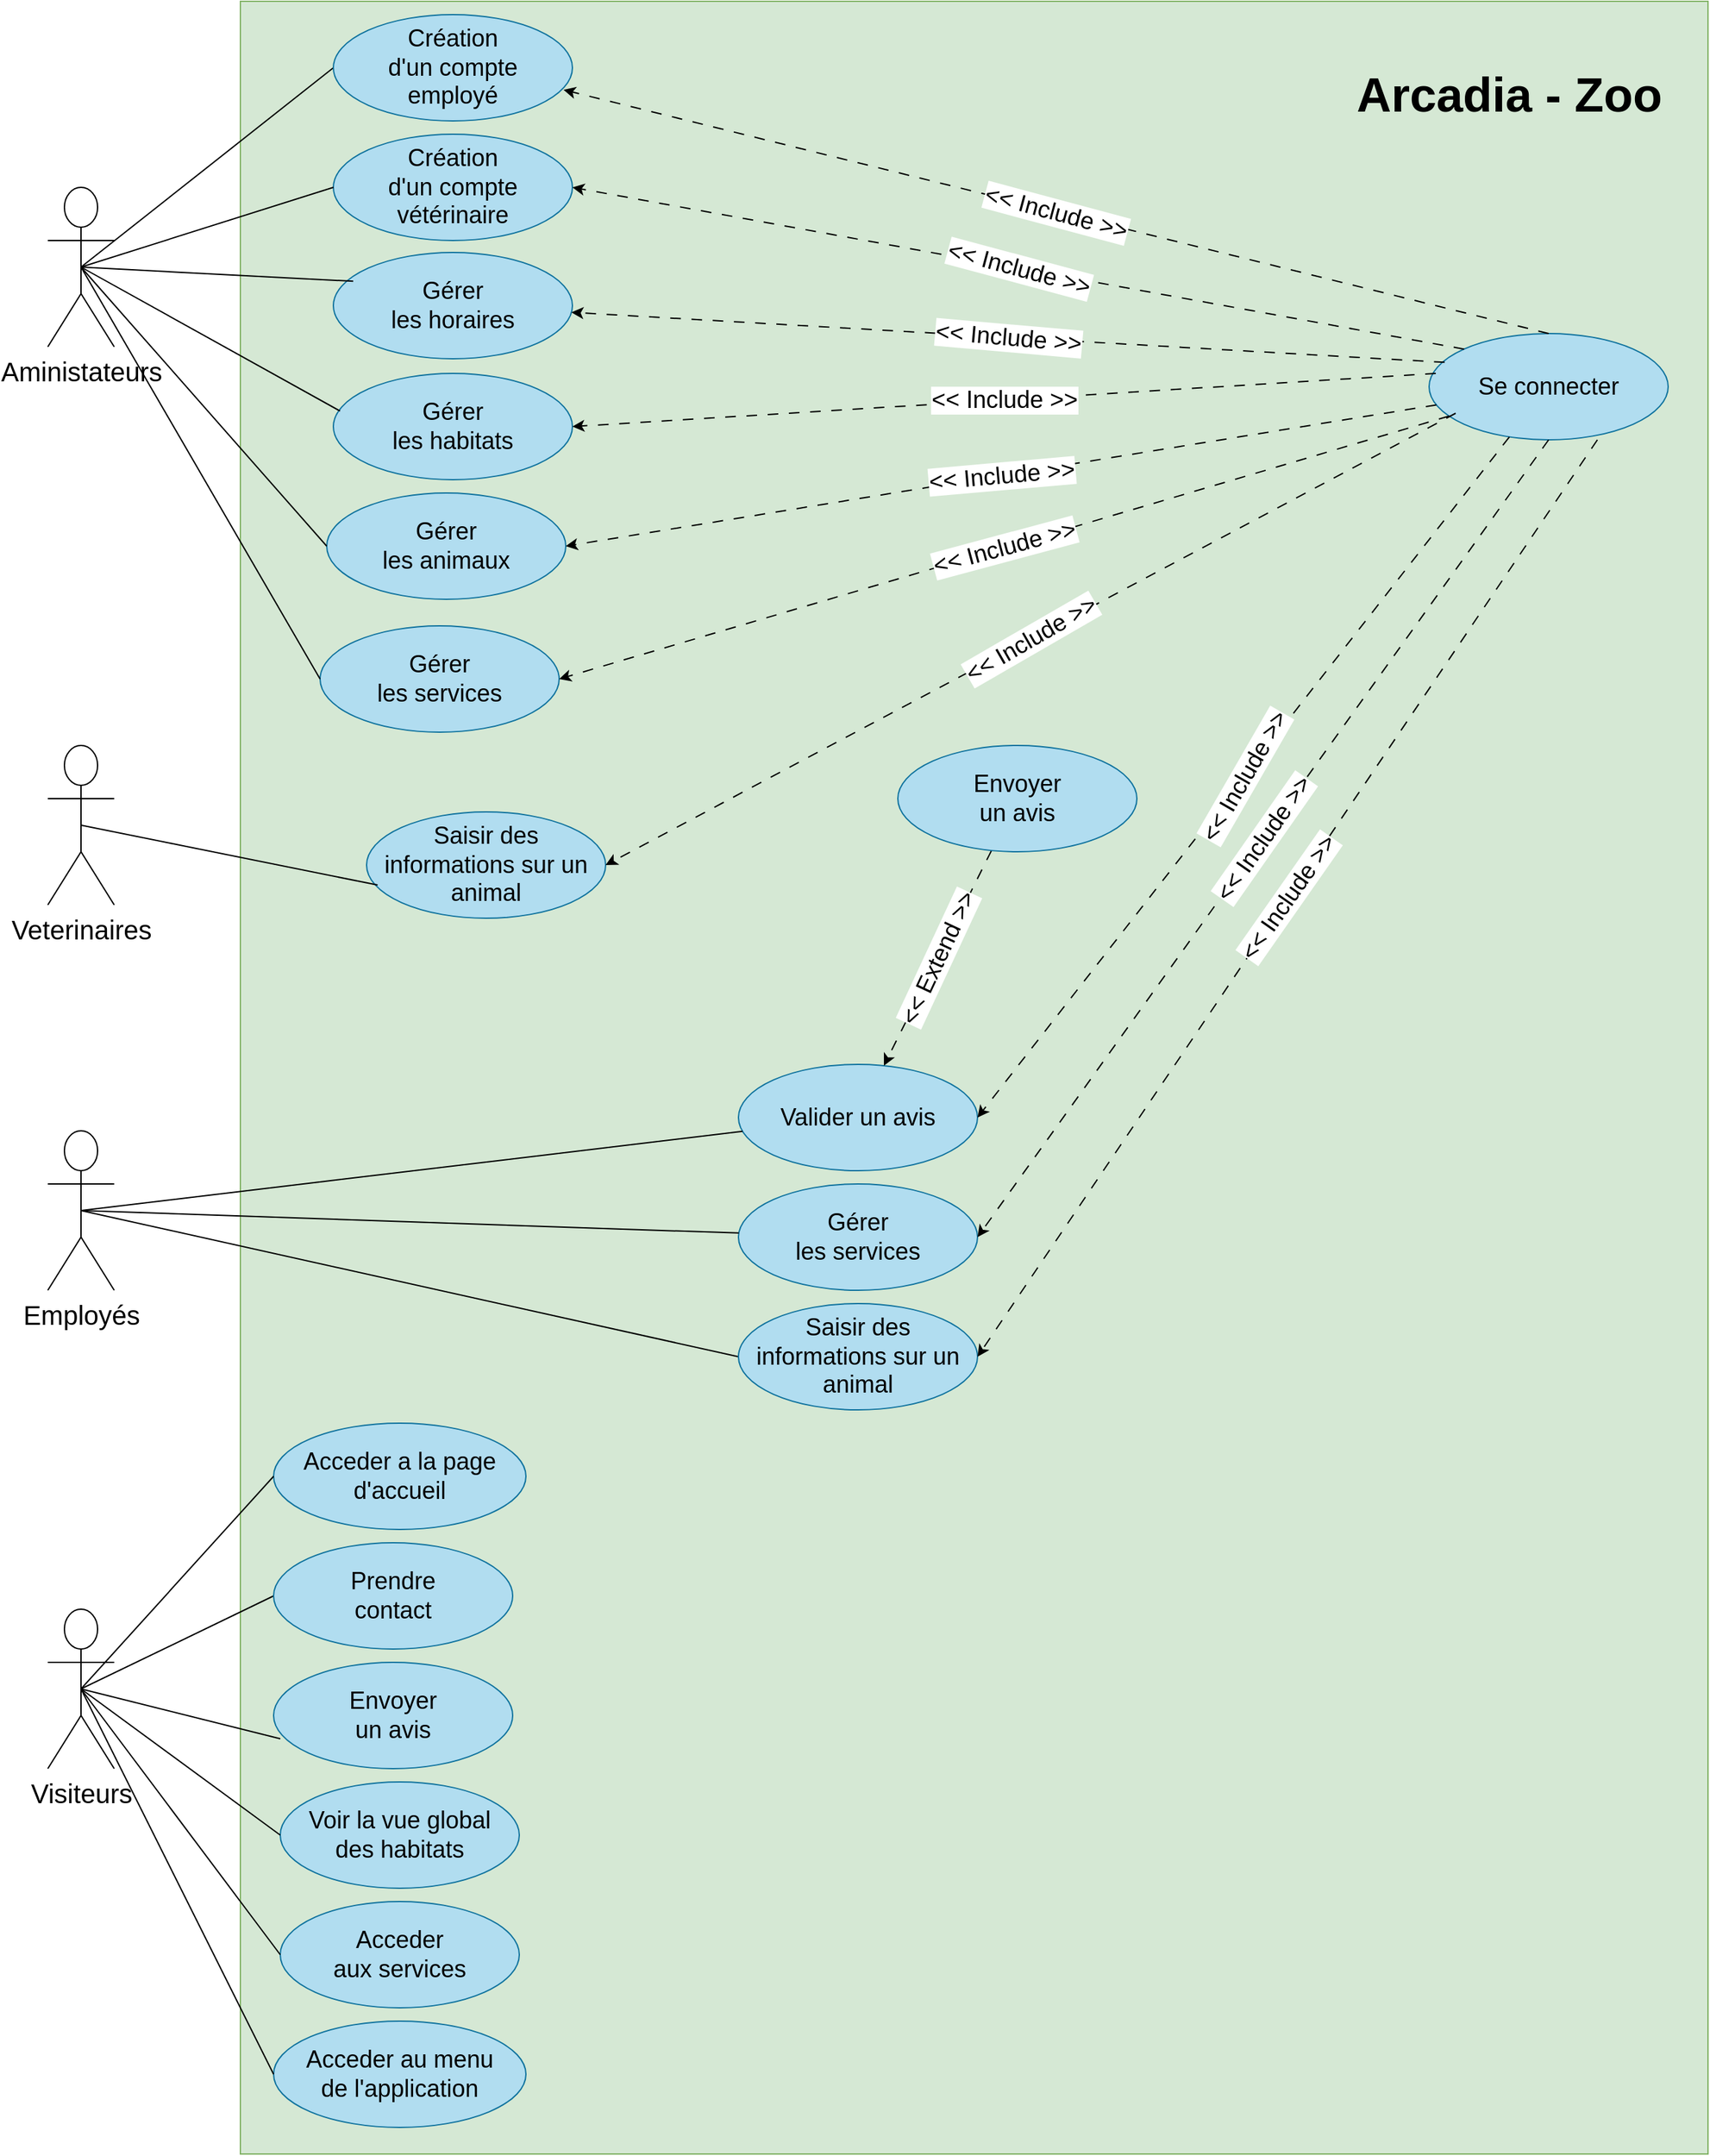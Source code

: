 <mxfile version="24.0.7" type="github">
  <diagram name="Page-1" id="oCPFAEqfmWYbWS78uVZk">
    <mxGraphModel dx="3187" dy="1747" grid="1" gridSize="10" guides="1" tooltips="1" connect="1" arrows="1" fold="1" page="1" pageScale="1" pageWidth="827" pageHeight="1169" math="0" shadow="0">
      <root>
        <mxCell id="0" />
        <mxCell id="1" parent="0" />
        <mxCell id="mDXhd0gq17yFUPMk-IOI-1" value="" style="rounded=0;whiteSpace=wrap;html=1;fillColor=#d5e8d4;strokeColor=#82b366;shadow=0;glass=0;" parent="1" vertex="1">
          <mxGeometry x="325" width="1105" height="1620" as="geometry" />
        </mxCell>
        <mxCell id="mDXhd0gq17yFUPMk-IOI-7" value="&lt;font style=&quot;font-size: 20px;&quot;&gt;Employés&lt;/font&gt;" style="shape=umlActor;verticalLabelPosition=bottom;verticalAlign=top;html=1;outlineConnect=0;" parent="1" vertex="1">
          <mxGeometry x="180" y="850" width="50" height="120" as="geometry" />
        </mxCell>
        <mxCell id="mDXhd0gq17yFUPMk-IOI-9" value="&lt;font style=&quot;font-size: 20px;&quot;&gt;Aministateurs&lt;/font&gt;" style="shape=umlActor;verticalLabelPosition=bottom;verticalAlign=top;html=1;outlineConnect=0;" parent="1" vertex="1">
          <mxGeometry x="180" y="140" width="50" height="120" as="geometry" />
        </mxCell>
        <mxCell id="mDXhd0gq17yFUPMk-IOI-10" value="&lt;font style=&quot;font-size: 20px;&quot;&gt;Visiteurs&lt;/font&gt;" style="shape=umlActor;verticalLabelPosition=bottom;verticalAlign=top;html=1;outlineConnect=0;" parent="1" vertex="1">
          <mxGeometry x="180" y="1210" width="50" height="120" as="geometry" />
        </mxCell>
        <mxCell id="mDXhd0gq17yFUPMk-IOI-13" value="&lt;font style=&quot;font-size: 36px;&quot;&gt;Arcadia - Zoo&lt;/font&gt;" style="text;strokeColor=none;fillColor=none;html=1;fontSize=24;fontStyle=1;verticalAlign=middle;align=center;rounded=0;" parent="1" vertex="1">
          <mxGeometry x="1170" y="40" width="220" height="60" as="geometry" />
        </mxCell>
        <mxCell id="mDXhd0gq17yFUPMk-IOI-19" value="&lt;font style=&quot;font-size: 18px;&quot;&gt;Acceder au menu&lt;/font&gt;&lt;div&gt;&lt;font style=&quot;font-size: 18px;&quot;&gt;de l&#39;application&lt;/font&gt;&lt;/div&gt;" style="ellipse;whiteSpace=wrap;html=1;fillColor=#b1ddf0;strokeColor=#10739e;" parent="1" vertex="1">
          <mxGeometry x="350" y="1520" width="190" height="80" as="geometry" />
        </mxCell>
        <mxCell id="mDXhd0gq17yFUPMk-IOI-25" value="&lt;font style=&quot;font-size: 20px;&quot;&gt;Veterinaires&lt;/font&gt;" style="shape=umlActor;verticalLabelPosition=bottom;verticalAlign=top;html=1;outlineConnect=0;" parent="1" vertex="1">
          <mxGeometry x="180" y="560" width="50" height="120" as="geometry" />
        </mxCell>
        <mxCell id="mDXhd0gq17yFUPMk-IOI-26" value="&lt;font style=&quot;font-size: 18px;&quot;&gt;Se connecter&lt;/font&gt;" style="ellipse;whiteSpace=wrap;html=1;fillColor=#b1ddf0;strokeColor=#10739e;" parent="1" vertex="1">
          <mxGeometry x="1220" y="250" width="180" height="80" as="geometry" />
        </mxCell>
        <mxCell id="mDXhd0gq17yFUPMk-IOI-27" value="&lt;font style=&quot;font-size: 18px;&quot;&gt;Voir la vue global&lt;/font&gt;&lt;div&gt;&lt;font style=&quot;font-size: 18px;&quot;&gt;des habitats&lt;/font&gt;&lt;/div&gt;" style="ellipse;whiteSpace=wrap;html=1;fillColor=#b1ddf0;strokeColor=#10739e;" parent="1" vertex="1">
          <mxGeometry x="355" y="1340" width="180" height="80" as="geometry" />
        </mxCell>
        <mxCell id="mDXhd0gq17yFUPMk-IOI-28" value="&lt;font style=&quot;font-size: 18px;&quot;&gt;Acceder&lt;/font&gt;&lt;div&gt;&lt;font style=&quot;font-size: 18px;&quot;&gt;aux services&lt;/font&gt;&lt;/div&gt;" style="ellipse;whiteSpace=wrap;html=1;fillColor=#b1ddf0;strokeColor=#10739e;" parent="1" vertex="1">
          <mxGeometry x="355" y="1430" width="180" height="80" as="geometry" />
        </mxCell>
        <mxCell id="mDXhd0gq17yFUPMk-IOI-29" value="&lt;font style=&quot;font-size: 18px;&quot;&gt;Acceder a la page d&#39;accueil&lt;/font&gt;" style="ellipse;whiteSpace=wrap;html=1;fillColor=#b1ddf0;strokeColor=#10739e;" parent="1" vertex="1">
          <mxGeometry x="350" y="1070" width="190" height="80" as="geometry" />
        </mxCell>
        <mxCell id="mDXhd0gq17yFUPMk-IOI-31" value="" style="endArrow=none;html=1;rounded=0;exitX=0;exitY=0.5;exitDx=0;exitDy=0;entryX=0.5;entryY=0.5;entryDx=0;entryDy=0;entryPerimeter=0;" parent="1" source="mDXhd0gq17yFUPMk-IOI-19" target="mDXhd0gq17yFUPMk-IOI-10" edge="1">
          <mxGeometry width="50" height="50" relative="1" as="geometry">
            <mxPoint x="360" y="500" as="sourcePoint" />
            <mxPoint x="730" y="530" as="targetPoint" />
          </mxGeometry>
        </mxCell>
        <mxCell id="mDXhd0gq17yFUPMk-IOI-32" value="" style="endArrow=none;html=1;rounded=0;exitX=0;exitY=0.5;exitDx=0;exitDy=0;entryX=0.5;entryY=0.5;entryDx=0;entryDy=0;entryPerimeter=0;" parent="1" source="mDXhd0gq17yFUPMk-IOI-29" target="mDXhd0gq17yFUPMk-IOI-10" edge="1">
          <mxGeometry width="50" height="50" relative="1" as="geometry">
            <mxPoint x="638" y="789" as="sourcePoint" />
            <mxPoint x="740" y="565" as="targetPoint" />
          </mxGeometry>
        </mxCell>
        <mxCell id="mDXhd0gq17yFUPMk-IOI-34" value="" style="endArrow=none;html=1;rounded=0;exitX=0;exitY=0.5;exitDx=0;exitDy=0;entryX=0.5;entryY=0.5;entryDx=0;entryDy=0;entryPerimeter=0;" parent="1" source="mDXhd0gq17yFUPMk-IOI-38" target="mDXhd0gq17yFUPMk-IOI-10" edge="1">
          <mxGeometry width="50" height="50" relative="1" as="geometry">
            <mxPoint x="470" y="519" as="sourcePoint" />
            <mxPoint x="562" y="280" as="targetPoint" />
          </mxGeometry>
        </mxCell>
        <mxCell id="mDXhd0gq17yFUPMk-IOI-35" value="" style="endArrow=none;html=1;rounded=0;exitX=0;exitY=0.5;exitDx=0;exitDy=0;entryX=0.5;entryY=0.5;entryDx=0;entryDy=0;entryPerimeter=0;" parent="1" source="mDXhd0gq17yFUPMk-IOI-27" target="mDXhd0gq17yFUPMk-IOI-10" edge="1">
          <mxGeometry width="50" height="50" relative="1" as="geometry">
            <mxPoint x="460" y="383" as="sourcePoint" />
            <mxPoint x="576" y="250" as="targetPoint" />
          </mxGeometry>
        </mxCell>
        <mxCell id="mDXhd0gq17yFUPMk-IOI-39" value="&lt;font style=&quot;font-size: 18px;&quot;&gt;Envoyer&lt;/font&gt;&lt;div&gt;&lt;font style=&quot;font-size: 18px;&quot;&gt;un avis&lt;/font&gt;&lt;/div&gt;" style="ellipse;whiteSpace=wrap;html=1;fillColor=#b1ddf0;strokeColor=#10739e;" parent="1" vertex="1">
          <mxGeometry x="350" y="1250" width="180" height="80" as="geometry" />
        </mxCell>
        <mxCell id="mDXhd0gq17yFUPMk-IOI-40" value="" style="endArrow=none;html=1;rounded=0;exitX=0.028;exitY=0.719;exitDx=0;exitDy=0;exitPerimeter=0;entryX=0.5;entryY=0.5;entryDx=0;entryDy=0;entryPerimeter=0;" parent="1" source="mDXhd0gq17yFUPMk-IOI-39" target="mDXhd0gq17yFUPMk-IOI-10" edge="1">
          <mxGeometry width="50" height="50" relative="1" as="geometry">
            <mxPoint x="510" y="383" as="sourcePoint" />
            <mxPoint x="626" y="250" as="targetPoint" />
          </mxGeometry>
        </mxCell>
        <mxCell id="mDXhd0gq17yFUPMk-IOI-55" value="&lt;font style=&quot;font-size: 18px;&quot;&gt;Saisir des informations sur un animal&lt;/font&gt;" style="ellipse;whiteSpace=wrap;html=1;fillColor=#b1ddf0;strokeColor=#10739e;" parent="1" vertex="1">
          <mxGeometry x="420" y="610" width="180" height="80" as="geometry" />
        </mxCell>
        <mxCell id="mDXhd0gq17yFUPMk-IOI-59" value="" style="endArrow=classic;html=1;rounded=0;entryX=1;entryY=0.5;entryDx=0;entryDy=0;endFill=1;dashed=1;dashPattern=8 8;" parent="1" target="mDXhd0gq17yFUPMk-IOI-55" edge="1">
          <mxGeometry relative="1" as="geometry">
            <mxPoint x="1240" y="310" as="sourcePoint" />
            <mxPoint x="827.0" y="598.56" as="targetPoint" />
          </mxGeometry>
        </mxCell>
        <mxCell id="mDXhd0gq17yFUPMk-IOI-60" value="&lt;font style=&quot;font-size: 18px;&quot;&gt;&amp;lt;&amp;lt; Include &amp;gt;&amp;gt;&lt;/font&gt;" style="edgeLabel;resizable=0;html=1;;align=center;verticalAlign=middle;rotation=-30;" parent="mDXhd0gq17yFUPMk-IOI-59" connectable="0" vertex="1">
          <mxGeometry relative="1" as="geometry" />
        </mxCell>
        <mxCell id="mDXhd0gq17yFUPMk-IOI-61" value="" style="endArrow=none;html=1;rounded=0;exitX=0.5;exitY=0.5;exitDx=0;exitDy=0;entryX=0;entryY=0.5;entryDx=0;entryDy=0;exitPerimeter=0;" parent="1" source="mDXhd0gq17yFUPMk-IOI-9" target="eVSdmiCTxwM3tjhRDRQT-4" edge="1">
          <mxGeometry width="50" height="50" relative="1" as="geometry">
            <mxPoint x="1190" y="325" as="sourcePoint" />
            <mxPoint x="380" y="200" as="targetPoint" />
          </mxGeometry>
        </mxCell>
        <mxCell id="mDXhd0gq17yFUPMk-IOI-62" value="" style="endArrow=none;html=1;rounded=0;exitX=0.5;exitY=0.5;exitDx=0;exitDy=0;entryX=0.046;entryY=0.688;entryDx=0;entryDy=0;exitPerimeter=0;entryPerimeter=0;" parent="1" source="mDXhd0gq17yFUPMk-IOI-25" target="mDXhd0gq17yFUPMk-IOI-55" edge="1">
          <mxGeometry width="50" height="50" relative="1" as="geometry">
            <mxPoint x="840" y="1000" as="sourcePoint" />
            <mxPoint x="390" y="460" as="targetPoint" />
          </mxGeometry>
        </mxCell>
        <mxCell id="mDXhd0gq17yFUPMk-IOI-63" value="" style="endArrow=none;html=1;rounded=0;exitX=0.5;exitY=0.5;exitDx=0;exitDy=0;entryX=0;entryY=0.5;entryDx=0;entryDy=0;exitPerimeter=0;" parent="1" source="mDXhd0gq17yFUPMk-IOI-7" target="eVSdmiCTxwM3tjhRDRQT-22" edge="1">
          <mxGeometry width="50" height="50" relative="1" as="geometry">
            <mxPoint x="1300" y="270" as="sourcePoint" />
            <mxPoint x="390" y="800" as="targetPoint" />
          </mxGeometry>
        </mxCell>
        <mxCell id="mDXhd0gq17yFUPMk-IOI-38" value="&lt;font style=&quot;font-size: 18px;&quot;&gt;Prendre&lt;/font&gt;&lt;div&gt;&lt;font style=&quot;font-size: 18px;&quot;&gt;c&lt;/font&gt;&lt;span style=&quot;font-size: 18px; background-color: initial;&quot;&gt;ontact&lt;/span&gt;&lt;/div&gt;" style="ellipse;whiteSpace=wrap;html=1;fillColor=#b1ddf0;strokeColor=#10739e;" parent="1" vertex="1">
          <mxGeometry x="350" y="1160" width="180" height="80" as="geometry" />
        </mxCell>
        <mxCell id="eVSdmiCTxwM3tjhRDRQT-2" value="&lt;font style=&quot;font-size: 18px;&quot;&gt;Valider un avis&lt;/font&gt;" style="ellipse;whiteSpace=wrap;html=1;fillColor=#b1ddf0;strokeColor=#10739e;" vertex="1" parent="1">
          <mxGeometry x="700" y="800" width="180" height="80" as="geometry" />
        </mxCell>
        <mxCell id="eVSdmiCTxwM3tjhRDRQT-3" value="&lt;span style=&quot;font-size: 18px;&quot;&gt;Gérer&lt;/span&gt;&lt;br&gt;&lt;div&gt;&lt;font style=&quot;font-size: 18px;&quot;&gt;les horaires&lt;/font&gt;&lt;/div&gt;" style="ellipse;whiteSpace=wrap;html=1;fillColor=#b1ddf0;strokeColor=#10739e;" vertex="1" parent="1">
          <mxGeometry x="395" y="189" width="180" height="80" as="geometry" />
        </mxCell>
        <mxCell id="eVSdmiCTxwM3tjhRDRQT-4" value="&lt;font style=&quot;font-size: 18px;&quot;&gt;Création&lt;/font&gt;&lt;div&gt;&lt;font style=&quot;font-size: 18px;&quot;&gt;d&#39;un compte&lt;/font&gt;&lt;/div&gt;&lt;div&gt;&lt;font style=&quot;font-size: 18px;&quot;&gt;employé&lt;/font&gt;&lt;/div&gt;" style="ellipse;whiteSpace=wrap;html=1;fillColor=#b1ddf0;strokeColor=#10739e;" vertex="1" parent="1">
          <mxGeometry x="395" y="10" width="180" height="80" as="geometry" />
        </mxCell>
        <mxCell id="eVSdmiCTxwM3tjhRDRQT-6" value="" style="endArrow=none;html=1;rounded=0;exitX=0;exitY=0.5;exitDx=0;exitDy=0;entryX=0.5;entryY=0.5;entryDx=0;entryDy=0;entryPerimeter=0;" edge="1" parent="1" source="mDXhd0gq17yFUPMk-IOI-28" target="mDXhd0gq17yFUPMk-IOI-10">
          <mxGeometry width="50" height="50" relative="1" as="geometry">
            <mxPoint x="582.5" y="1780" as="sourcePoint" />
            <mxPoint x="377.5" y="1410" as="targetPoint" />
          </mxGeometry>
        </mxCell>
        <mxCell id="eVSdmiCTxwM3tjhRDRQT-9" value="&lt;font style=&quot;font-size: 18px;&quot;&gt;Création&lt;/font&gt;&lt;div&gt;&lt;font style=&quot;font-size: 18px;&quot;&gt;d&#39;un compte vétérinaire&lt;/font&gt;&lt;/div&gt;" style="ellipse;whiteSpace=wrap;html=1;fillColor=#b1ddf0;strokeColor=#10739e;" vertex="1" parent="1">
          <mxGeometry x="395" y="100" width="180" height="80" as="geometry" />
        </mxCell>
        <mxCell id="eVSdmiCTxwM3tjhRDRQT-13" value="" style="endArrow=classic;html=1;rounded=0;endFill=1;dashed=1;dashPattern=8 8;exitX=0.065;exitY=0.271;exitDx=0;exitDy=0;exitPerimeter=0;" edge="1" parent="1" source="mDXhd0gq17yFUPMk-IOI-26" target="eVSdmiCTxwM3tjhRDRQT-3">
          <mxGeometry relative="1" as="geometry">
            <mxPoint x="1120" y="530" as="sourcePoint" />
            <mxPoint x="840" y="530" as="targetPoint" />
          </mxGeometry>
        </mxCell>
        <mxCell id="eVSdmiCTxwM3tjhRDRQT-14" value="&lt;font style=&quot;font-size: 18px;&quot;&gt;&amp;lt;&amp;lt; Include &amp;gt;&amp;gt;&lt;/font&gt;" style="edgeLabel;resizable=0;html=1;;align=center;verticalAlign=middle;rotation=5;" connectable="0" vertex="1" parent="eVSdmiCTxwM3tjhRDRQT-13">
          <mxGeometry relative="1" as="geometry" />
        </mxCell>
        <mxCell id="eVSdmiCTxwM3tjhRDRQT-15" value="" style="endArrow=classic;html=1;rounded=0;endFill=1;dashed=1;dashPattern=8 8;exitX=0;exitY=0;exitDx=0;exitDy=0;entryX=1;entryY=0.5;entryDx=0;entryDy=0;" edge="1" parent="1" source="mDXhd0gq17yFUPMk-IOI-26" target="eVSdmiCTxwM3tjhRDRQT-9">
          <mxGeometry relative="1" as="geometry">
            <mxPoint x="1130" y="310" as="sourcePoint" />
            <mxPoint x="850" y="310" as="targetPoint" />
          </mxGeometry>
        </mxCell>
        <mxCell id="eVSdmiCTxwM3tjhRDRQT-16" value="&lt;font style=&quot;font-size: 18px;&quot;&gt;&amp;lt;&amp;lt; Include &amp;gt;&amp;gt;&lt;/font&gt;" style="edgeLabel;resizable=0;html=1;;align=center;verticalAlign=middle;rotation=15;" connectable="0" vertex="1" parent="eVSdmiCTxwM3tjhRDRQT-15">
          <mxGeometry relative="1" as="geometry" />
        </mxCell>
        <mxCell id="eVSdmiCTxwM3tjhRDRQT-17" value="" style="endArrow=classic;html=1;rounded=0;endFill=1;dashed=1;dashPattern=8 8;exitX=0.5;exitY=0;exitDx=0;exitDy=0;entryX=0.963;entryY=0.708;entryDx=0;entryDy=0;entryPerimeter=0;" edge="1" parent="1" source="mDXhd0gq17yFUPMk-IOI-26" target="eVSdmiCTxwM3tjhRDRQT-4">
          <mxGeometry relative="1" as="geometry">
            <mxPoint x="1200" y="150" as="sourcePoint" />
            <mxPoint x="920" y="150" as="targetPoint" />
          </mxGeometry>
        </mxCell>
        <mxCell id="eVSdmiCTxwM3tjhRDRQT-18" value="&lt;font style=&quot;font-size: 18px;&quot;&gt;&amp;lt;&amp;lt; Include &amp;gt;&amp;gt;&lt;/font&gt;" style="edgeLabel;resizable=0;html=1;;align=center;verticalAlign=middle;rotation=15;" connectable="0" vertex="1" parent="eVSdmiCTxwM3tjhRDRQT-17">
          <mxGeometry relative="1" as="geometry" />
        </mxCell>
        <mxCell id="eVSdmiCTxwM3tjhRDRQT-20" value="&lt;font style=&quot;font-size: 18px;&quot;&gt;Gérer&lt;/font&gt;&lt;div&gt;&lt;font style=&quot;font-size: 18px;&quot;&gt;les services&lt;/font&gt;&lt;/div&gt;" style="ellipse;whiteSpace=wrap;html=1;fillColor=#b1ddf0;strokeColor=#10739e;" vertex="1" parent="1">
          <mxGeometry x="700" y="890" width="180" height="80" as="geometry" />
        </mxCell>
        <mxCell id="eVSdmiCTxwM3tjhRDRQT-22" value="&lt;font style=&quot;font-size: 18px;&quot;&gt;Saisir des informations sur un animal&lt;/font&gt;" style="ellipse;whiteSpace=wrap;html=1;fillColor=#b1ddf0;strokeColor=#10739e;" vertex="1" parent="1">
          <mxGeometry x="700" y="980" width="180" height="80" as="geometry" />
        </mxCell>
        <mxCell id="eVSdmiCTxwM3tjhRDRQT-25" value="" style="endArrow=classic;html=1;rounded=0;entryX=1;entryY=0.5;entryDx=0;entryDy=0;endFill=1;dashed=1;dashPattern=8 8;" edge="1" parent="1" source="mDXhd0gq17yFUPMk-IOI-26" target="eVSdmiCTxwM3tjhRDRQT-2">
          <mxGeometry relative="1" as="geometry">
            <mxPoint x="1140" y="649.17" as="sourcePoint" />
            <mxPoint x="880" y="649.17" as="targetPoint" />
          </mxGeometry>
        </mxCell>
        <mxCell id="eVSdmiCTxwM3tjhRDRQT-26" value="&lt;font style=&quot;font-size: 18px;&quot;&gt;&amp;lt;&amp;lt; Include &amp;gt;&amp;gt;&lt;/font&gt;" style="edgeLabel;resizable=0;html=1;;align=center;verticalAlign=middle;rotation=-60;" connectable="0" vertex="1" parent="eVSdmiCTxwM3tjhRDRQT-25">
          <mxGeometry relative="1" as="geometry" />
        </mxCell>
        <mxCell id="eVSdmiCTxwM3tjhRDRQT-27" value="" style="endArrow=classic;html=1;rounded=0;entryX=1;entryY=0.5;entryDx=0;entryDy=0;endFill=1;dashed=1;dashPattern=8 8;exitX=0.5;exitY=1;exitDx=0;exitDy=0;" edge="1" parent="1" source="mDXhd0gq17yFUPMk-IOI-26" target="eVSdmiCTxwM3tjhRDRQT-20">
          <mxGeometry relative="1" as="geometry">
            <mxPoint x="1150" y="790" as="sourcePoint" />
            <mxPoint x="890" y="790" as="targetPoint" />
          </mxGeometry>
        </mxCell>
        <mxCell id="eVSdmiCTxwM3tjhRDRQT-28" value="&lt;font style=&quot;font-size: 18px;&quot;&gt;&amp;lt;&amp;lt; Include &amp;gt;&amp;gt;&lt;/font&gt;" style="edgeLabel;resizable=0;html=1;;align=center;verticalAlign=middle;rotation=-55;" connectable="0" vertex="1" parent="eVSdmiCTxwM3tjhRDRQT-27">
          <mxGeometry relative="1" as="geometry" />
        </mxCell>
        <mxCell id="eVSdmiCTxwM3tjhRDRQT-29" value="" style="endArrow=classic;html=1;rounded=0;entryX=1;entryY=0.5;entryDx=0;entryDy=0;endFill=1;dashed=1;dashPattern=8 8;exitX=0.704;exitY=1;exitDx=0;exitDy=0;exitPerimeter=0;" edge="1" parent="1" source="mDXhd0gq17yFUPMk-IOI-26" target="eVSdmiCTxwM3tjhRDRQT-22">
          <mxGeometry relative="1" as="geometry">
            <mxPoint x="1150" y="889.17" as="sourcePoint" />
            <mxPoint x="890" y="889.17" as="targetPoint" />
          </mxGeometry>
        </mxCell>
        <mxCell id="eVSdmiCTxwM3tjhRDRQT-30" value="&lt;font style=&quot;font-size: 18px;&quot;&gt;&amp;lt;&amp;lt; Include &amp;gt;&amp;gt;&lt;/font&gt;" style="edgeLabel;resizable=0;html=1;;align=center;verticalAlign=middle;rotation=-55;" connectable="0" vertex="1" parent="eVSdmiCTxwM3tjhRDRQT-29">
          <mxGeometry relative="1" as="geometry" />
        </mxCell>
        <mxCell id="eVSdmiCTxwM3tjhRDRQT-31" value="" style="endArrow=none;html=1;rounded=0;exitX=0.5;exitY=0.5;exitDx=0;exitDy=0;exitPerimeter=0;" edge="1" parent="1" source="mDXhd0gq17yFUPMk-IOI-7" target="eVSdmiCTxwM3tjhRDRQT-20">
          <mxGeometry width="50" height="50" relative="1" as="geometry">
            <mxPoint x="250" y="770" as="sourcePoint" />
            <mxPoint x="435" y="770" as="targetPoint" />
          </mxGeometry>
        </mxCell>
        <mxCell id="eVSdmiCTxwM3tjhRDRQT-32" value="" style="endArrow=none;html=1;rounded=0;exitX=0.5;exitY=0.5;exitDx=0;exitDy=0;exitPerimeter=0;" edge="1" parent="1" source="mDXhd0gq17yFUPMk-IOI-7" target="eVSdmiCTxwM3tjhRDRQT-2">
          <mxGeometry width="50" height="50" relative="1" as="geometry">
            <mxPoint x="215" y="490" as="sourcePoint" />
            <mxPoint x="400" y="470" as="targetPoint" />
          </mxGeometry>
        </mxCell>
        <mxCell id="eVSdmiCTxwM3tjhRDRQT-33" value="" style="endArrow=none;html=1;rounded=0;exitX=0.5;exitY=0.5;exitDx=0;exitDy=0;entryX=0;entryY=0.5;entryDx=0;entryDy=0;exitPerimeter=0;" edge="1" parent="1" source="mDXhd0gq17yFUPMk-IOI-9" target="eVSdmiCTxwM3tjhRDRQT-9">
          <mxGeometry width="50" height="50" relative="1" as="geometry">
            <mxPoint x="215" y="210" as="sourcePoint" />
            <mxPoint x="390" y="210" as="targetPoint" />
          </mxGeometry>
        </mxCell>
        <mxCell id="eVSdmiCTxwM3tjhRDRQT-34" value="" style="endArrow=none;html=1;rounded=0;exitX=0.5;exitY=0.5;exitDx=0;exitDy=0;entryX=0.083;entryY=0.271;entryDx=0;entryDy=0;exitPerimeter=0;entryPerimeter=0;" edge="1" parent="1" source="mDXhd0gq17yFUPMk-IOI-9" target="eVSdmiCTxwM3tjhRDRQT-3">
          <mxGeometry width="50" height="50" relative="1" as="geometry">
            <mxPoint x="225" y="220" as="sourcePoint" />
            <mxPoint x="400" y="220" as="targetPoint" />
          </mxGeometry>
        </mxCell>
        <mxCell id="eVSdmiCTxwM3tjhRDRQT-36" value="&lt;span style=&quot;font-size: 18px;&quot;&gt;Gérer&lt;/span&gt;&lt;br&gt;&lt;div&gt;&lt;font style=&quot;font-size: 18px;&quot;&gt;les habitats&lt;/font&gt;&lt;/div&gt;" style="ellipse;whiteSpace=wrap;html=1;fillColor=#b1ddf0;strokeColor=#10739e;" vertex="1" parent="1">
          <mxGeometry x="395" y="280" width="180" height="80" as="geometry" />
        </mxCell>
        <mxCell id="eVSdmiCTxwM3tjhRDRQT-38" value="&lt;span style=&quot;font-size: 18px;&quot;&gt;Gérer&lt;/span&gt;&lt;br&gt;&lt;div&gt;&lt;font style=&quot;font-size: 18px;&quot;&gt;les animaux&lt;/font&gt;&lt;/div&gt;" style="ellipse;whiteSpace=wrap;html=1;fillColor=#b1ddf0;strokeColor=#10739e;" vertex="1" parent="1">
          <mxGeometry x="390" y="370" width="180" height="80" as="geometry" />
        </mxCell>
        <mxCell id="eVSdmiCTxwM3tjhRDRQT-39" value="" style="endArrow=none;html=1;rounded=0;exitX=0.5;exitY=0.5;exitDx=0;exitDy=0;entryX=0.028;entryY=0.354;entryDx=0;entryDy=0;exitPerimeter=0;entryPerimeter=0;" edge="1" parent="1" source="mDXhd0gq17yFUPMk-IOI-9" target="eVSdmiCTxwM3tjhRDRQT-36">
          <mxGeometry width="50" height="50" relative="1" as="geometry">
            <mxPoint x="215" y="210" as="sourcePoint" />
            <mxPoint x="420" y="222" as="targetPoint" />
          </mxGeometry>
        </mxCell>
        <mxCell id="eVSdmiCTxwM3tjhRDRQT-40" value="" style="endArrow=none;html=1;rounded=0;exitX=0.5;exitY=0.5;exitDx=0;exitDy=0;entryX=0;entryY=0.5;entryDx=0;entryDy=0;exitPerimeter=0;" edge="1" parent="1" source="mDXhd0gq17yFUPMk-IOI-9" target="eVSdmiCTxwM3tjhRDRQT-38">
          <mxGeometry width="50" height="50" relative="1" as="geometry">
            <mxPoint x="225" y="220" as="sourcePoint" />
            <mxPoint x="430" y="232" as="targetPoint" />
          </mxGeometry>
        </mxCell>
        <mxCell id="eVSdmiCTxwM3tjhRDRQT-41" value="" style="endArrow=classic;html=1;rounded=0;endFill=1;dashed=1;dashPattern=8 8;exitX=0.028;exitY=0.375;exitDx=0;exitDy=0;exitPerimeter=0;entryX=1;entryY=0.5;entryDx=0;entryDy=0;" edge="1" parent="1" source="mDXhd0gq17yFUPMk-IOI-26" target="eVSdmiCTxwM3tjhRDRQT-36">
          <mxGeometry relative="1" as="geometry">
            <mxPoint x="1283" y="314" as="sourcePoint" />
            <mxPoint x="600" y="300" as="targetPoint" />
          </mxGeometry>
        </mxCell>
        <mxCell id="eVSdmiCTxwM3tjhRDRQT-42" value="&lt;font style=&quot;font-size: 18px;&quot;&gt;&amp;lt;&amp;lt; Include &amp;gt;&amp;gt;&lt;/font&gt;" style="edgeLabel;resizable=0;html=1;;align=center;verticalAlign=middle;rotation=0;" connectable="0" vertex="1" parent="eVSdmiCTxwM3tjhRDRQT-41">
          <mxGeometry relative="1" as="geometry" />
        </mxCell>
        <mxCell id="eVSdmiCTxwM3tjhRDRQT-43" value="" style="endArrow=classic;html=1;rounded=0;endFill=1;dashed=1;dashPattern=8 8;entryX=1;entryY=0.5;entryDx=0;entryDy=0;" edge="1" parent="1" source="mDXhd0gq17yFUPMk-IOI-26" target="eVSdmiCTxwM3tjhRDRQT-38">
          <mxGeometry relative="1" as="geometry">
            <mxPoint x="1258" y="327" as="sourcePoint" />
            <mxPoint x="575" y="313" as="targetPoint" />
          </mxGeometry>
        </mxCell>
        <mxCell id="eVSdmiCTxwM3tjhRDRQT-44" value="&lt;font style=&quot;font-size: 18px;&quot;&gt;&amp;lt;&amp;lt; Include &amp;gt;&amp;gt;&lt;/font&gt;" style="edgeLabel;resizable=0;html=1;;align=center;verticalAlign=middle;rotation=-5;" connectable="0" vertex="1" parent="eVSdmiCTxwM3tjhRDRQT-43">
          <mxGeometry relative="1" as="geometry" />
        </mxCell>
        <mxCell id="eVSdmiCTxwM3tjhRDRQT-46" value="" style="endArrow=classic;html=1;rounded=0;endFill=1;dashed=1;dashPattern=8 8;" edge="1" parent="1" source="eVSdmiCTxwM3tjhRDRQT-52" target="eVSdmiCTxwM3tjhRDRQT-2">
          <mxGeometry relative="1" as="geometry">
            <mxPoint x="780" y="1230" as="sourcePoint" />
            <mxPoint x="690" y="1150" as="targetPoint" />
          </mxGeometry>
        </mxCell>
        <mxCell id="eVSdmiCTxwM3tjhRDRQT-47" value="&lt;font style=&quot;font-size: 18px;&quot;&gt;&amp;lt;&amp;lt; Extend &amp;gt;&amp;gt;&lt;/font&gt;" style="edgeLabel;resizable=0;html=1;;align=center;verticalAlign=middle;rotation=-65;" connectable="0" vertex="1" parent="eVSdmiCTxwM3tjhRDRQT-46">
          <mxGeometry relative="1" as="geometry">
            <mxPoint as="offset" />
          </mxGeometry>
        </mxCell>
        <mxCell id="eVSdmiCTxwM3tjhRDRQT-48" value="&lt;font style=&quot;font-size: 18px;&quot;&gt;Gérer&lt;/font&gt;&lt;div&gt;&lt;font style=&quot;font-size: 18px;&quot;&gt;les services&lt;/font&gt;&lt;/div&gt;" style="ellipse;whiteSpace=wrap;html=1;fillColor=#b1ddf0;strokeColor=#10739e;" vertex="1" parent="1">
          <mxGeometry x="385" y="470" width="180" height="80" as="geometry" />
        </mxCell>
        <mxCell id="eVSdmiCTxwM3tjhRDRQT-49" value="" style="endArrow=none;html=1;rounded=0;exitX=0.5;exitY=0.5;exitDx=0;exitDy=0;entryX=0;entryY=0.5;entryDx=0;entryDy=0;exitPerimeter=0;" edge="1" parent="1" source="mDXhd0gq17yFUPMk-IOI-9" target="eVSdmiCTxwM3tjhRDRQT-48">
          <mxGeometry width="50" height="50" relative="1" as="geometry">
            <mxPoint x="200" y="270" as="sourcePoint" />
            <mxPoint x="385" y="480" as="targetPoint" />
          </mxGeometry>
        </mxCell>
        <mxCell id="eVSdmiCTxwM3tjhRDRQT-50" value="" style="endArrow=classic;html=1;rounded=0;endFill=1;dashed=1;dashPattern=8 8;entryX=1;entryY=0.5;entryDx=0;entryDy=0;" edge="1" parent="1" source="mDXhd0gq17yFUPMk-IOI-26" target="eVSdmiCTxwM3tjhRDRQT-48">
          <mxGeometry relative="1" as="geometry">
            <mxPoint x="1235" y="314" as="sourcePoint" />
            <mxPoint x="580" y="420" as="targetPoint" />
          </mxGeometry>
        </mxCell>
        <mxCell id="eVSdmiCTxwM3tjhRDRQT-51" value="&lt;font style=&quot;font-size: 18px;&quot;&gt;&amp;lt;&amp;lt; Include &amp;gt;&amp;gt;&lt;/font&gt;" style="edgeLabel;resizable=0;html=1;;align=center;verticalAlign=middle;rotation=-15;" connectable="0" vertex="1" parent="eVSdmiCTxwM3tjhRDRQT-50">
          <mxGeometry relative="1" as="geometry" />
        </mxCell>
        <mxCell id="eVSdmiCTxwM3tjhRDRQT-52" value="&lt;font style=&quot;font-size: 18px;&quot;&gt;Envoyer&lt;/font&gt;&lt;div&gt;&lt;font style=&quot;font-size: 18px;&quot;&gt;un avis&lt;/font&gt;&lt;/div&gt;" style="ellipse;whiteSpace=wrap;html=1;fillColor=#b1ddf0;strokeColor=#10739e;" vertex="1" parent="1">
          <mxGeometry x="820" y="560" width="180" height="80" as="geometry" />
        </mxCell>
      </root>
    </mxGraphModel>
  </diagram>
</mxfile>
